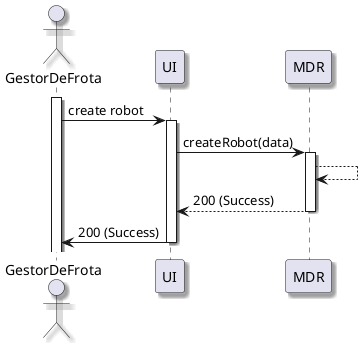 @startuml

skinparam handwritten false
skinparam monochrome false
skinparam packageStyle rect
skinparam defaultFontName FG Virgil
skinparam shadowing true

actor GestorDeFrota as GestorDeFrota
activate GestorDeFrota
GestorDeFrota -> UI: create robot
activate UI
UI -> MDR: createRobot(data)
activate MDR
MDR --> MDR:
MDR --> UI: 200 (Success)
deactivate MDR
UI -> GestorDeFrota: 200 (Success)
deactivate UI

@enduml